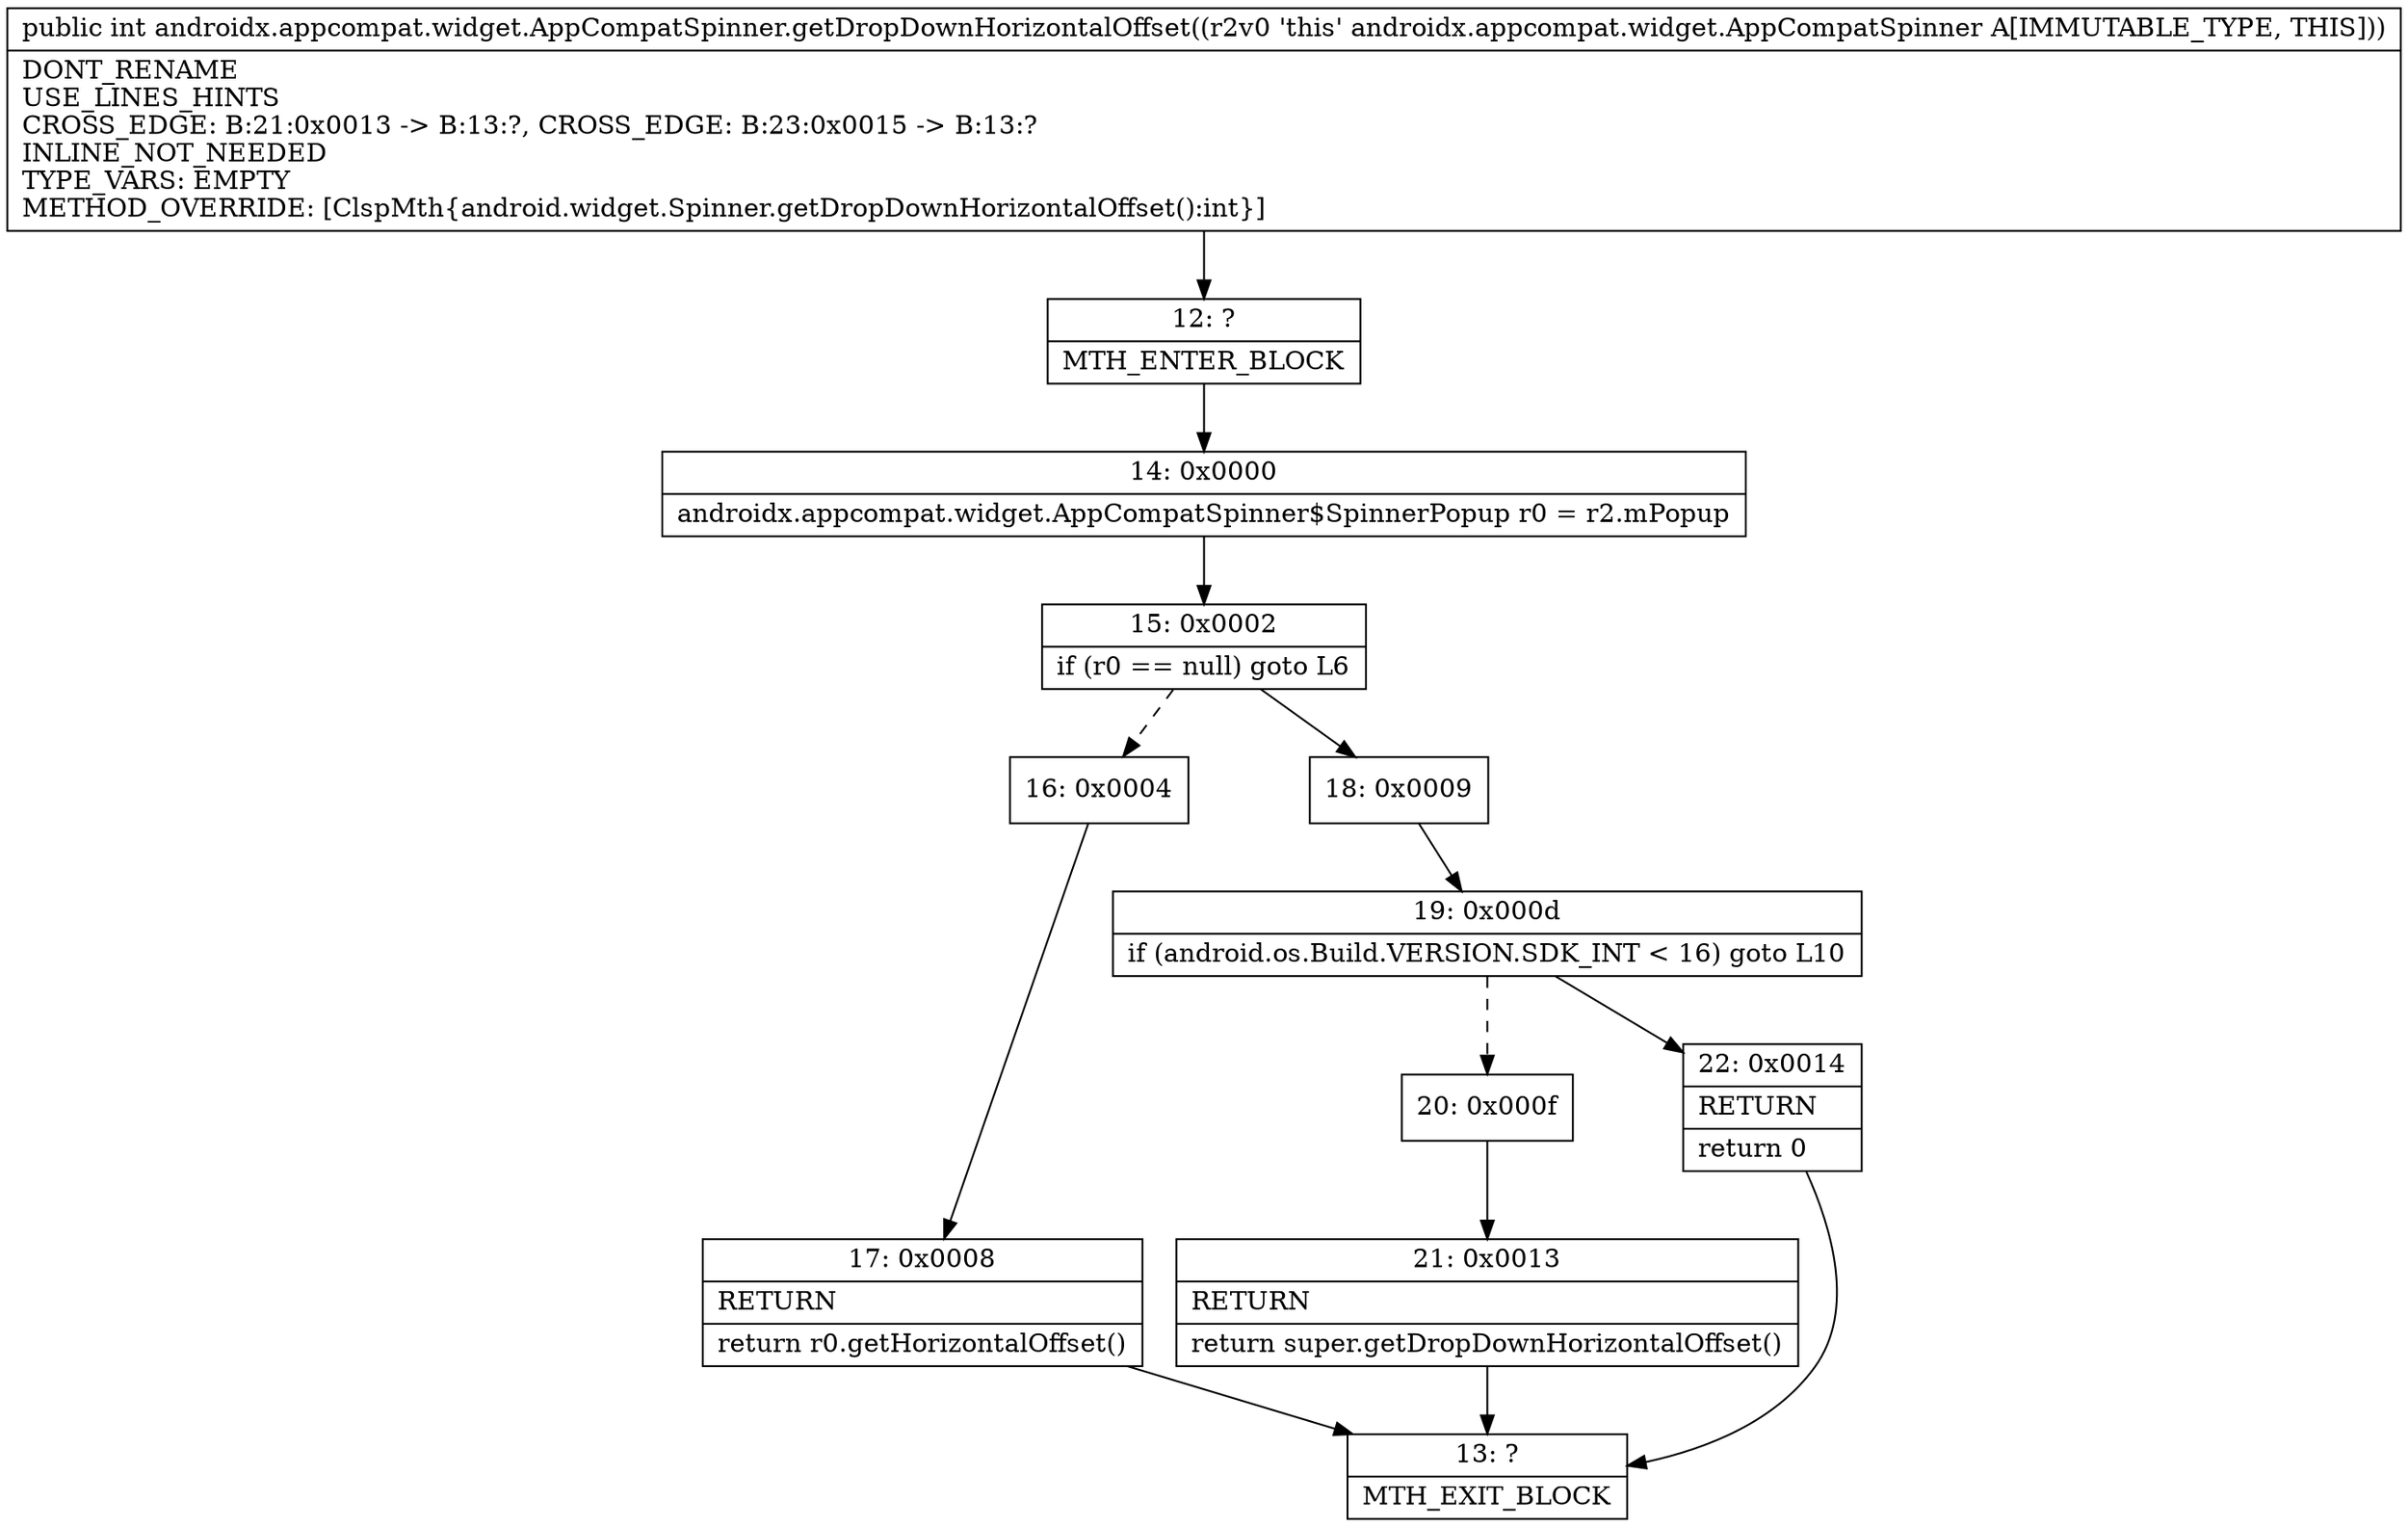 digraph "CFG forandroidx.appcompat.widget.AppCompatSpinner.getDropDownHorizontalOffset()I" {
Node_12 [shape=record,label="{12\:\ ?|MTH_ENTER_BLOCK\l}"];
Node_14 [shape=record,label="{14\:\ 0x0000|androidx.appcompat.widget.AppCompatSpinner$SpinnerPopup r0 = r2.mPopup\l}"];
Node_15 [shape=record,label="{15\:\ 0x0002|if (r0 == null) goto L6\l}"];
Node_16 [shape=record,label="{16\:\ 0x0004}"];
Node_17 [shape=record,label="{17\:\ 0x0008|RETURN\l|return r0.getHorizontalOffset()\l}"];
Node_13 [shape=record,label="{13\:\ ?|MTH_EXIT_BLOCK\l}"];
Node_18 [shape=record,label="{18\:\ 0x0009}"];
Node_19 [shape=record,label="{19\:\ 0x000d|if (android.os.Build.VERSION.SDK_INT \< 16) goto L10\l}"];
Node_20 [shape=record,label="{20\:\ 0x000f}"];
Node_21 [shape=record,label="{21\:\ 0x0013|RETURN\l|return super.getDropDownHorizontalOffset()\l}"];
Node_22 [shape=record,label="{22\:\ 0x0014|RETURN\l|return 0\l}"];
MethodNode[shape=record,label="{public int androidx.appcompat.widget.AppCompatSpinner.getDropDownHorizontalOffset((r2v0 'this' androidx.appcompat.widget.AppCompatSpinner A[IMMUTABLE_TYPE, THIS]))  | DONT_RENAME\lUSE_LINES_HINTS\lCROSS_EDGE: B:21:0x0013 \-\> B:13:?, CROSS_EDGE: B:23:0x0015 \-\> B:13:?\lINLINE_NOT_NEEDED\lTYPE_VARS: EMPTY\lMETHOD_OVERRIDE: [ClspMth\{android.widget.Spinner.getDropDownHorizontalOffset():int\}]\l}"];
MethodNode -> Node_12;Node_12 -> Node_14;
Node_14 -> Node_15;
Node_15 -> Node_16[style=dashed];
Node_15 -> Node_18;
Node_16 -> Node_17;
Node_17 -> Node_13;
Node_18 -> Node_19;
Node_19 -> Node_20[style=dashed];
Node_19 -> Node_22;
Node_20 -> Node_21;
Node_21 -> Node_13;
Node_22 -> Node_13;
}

